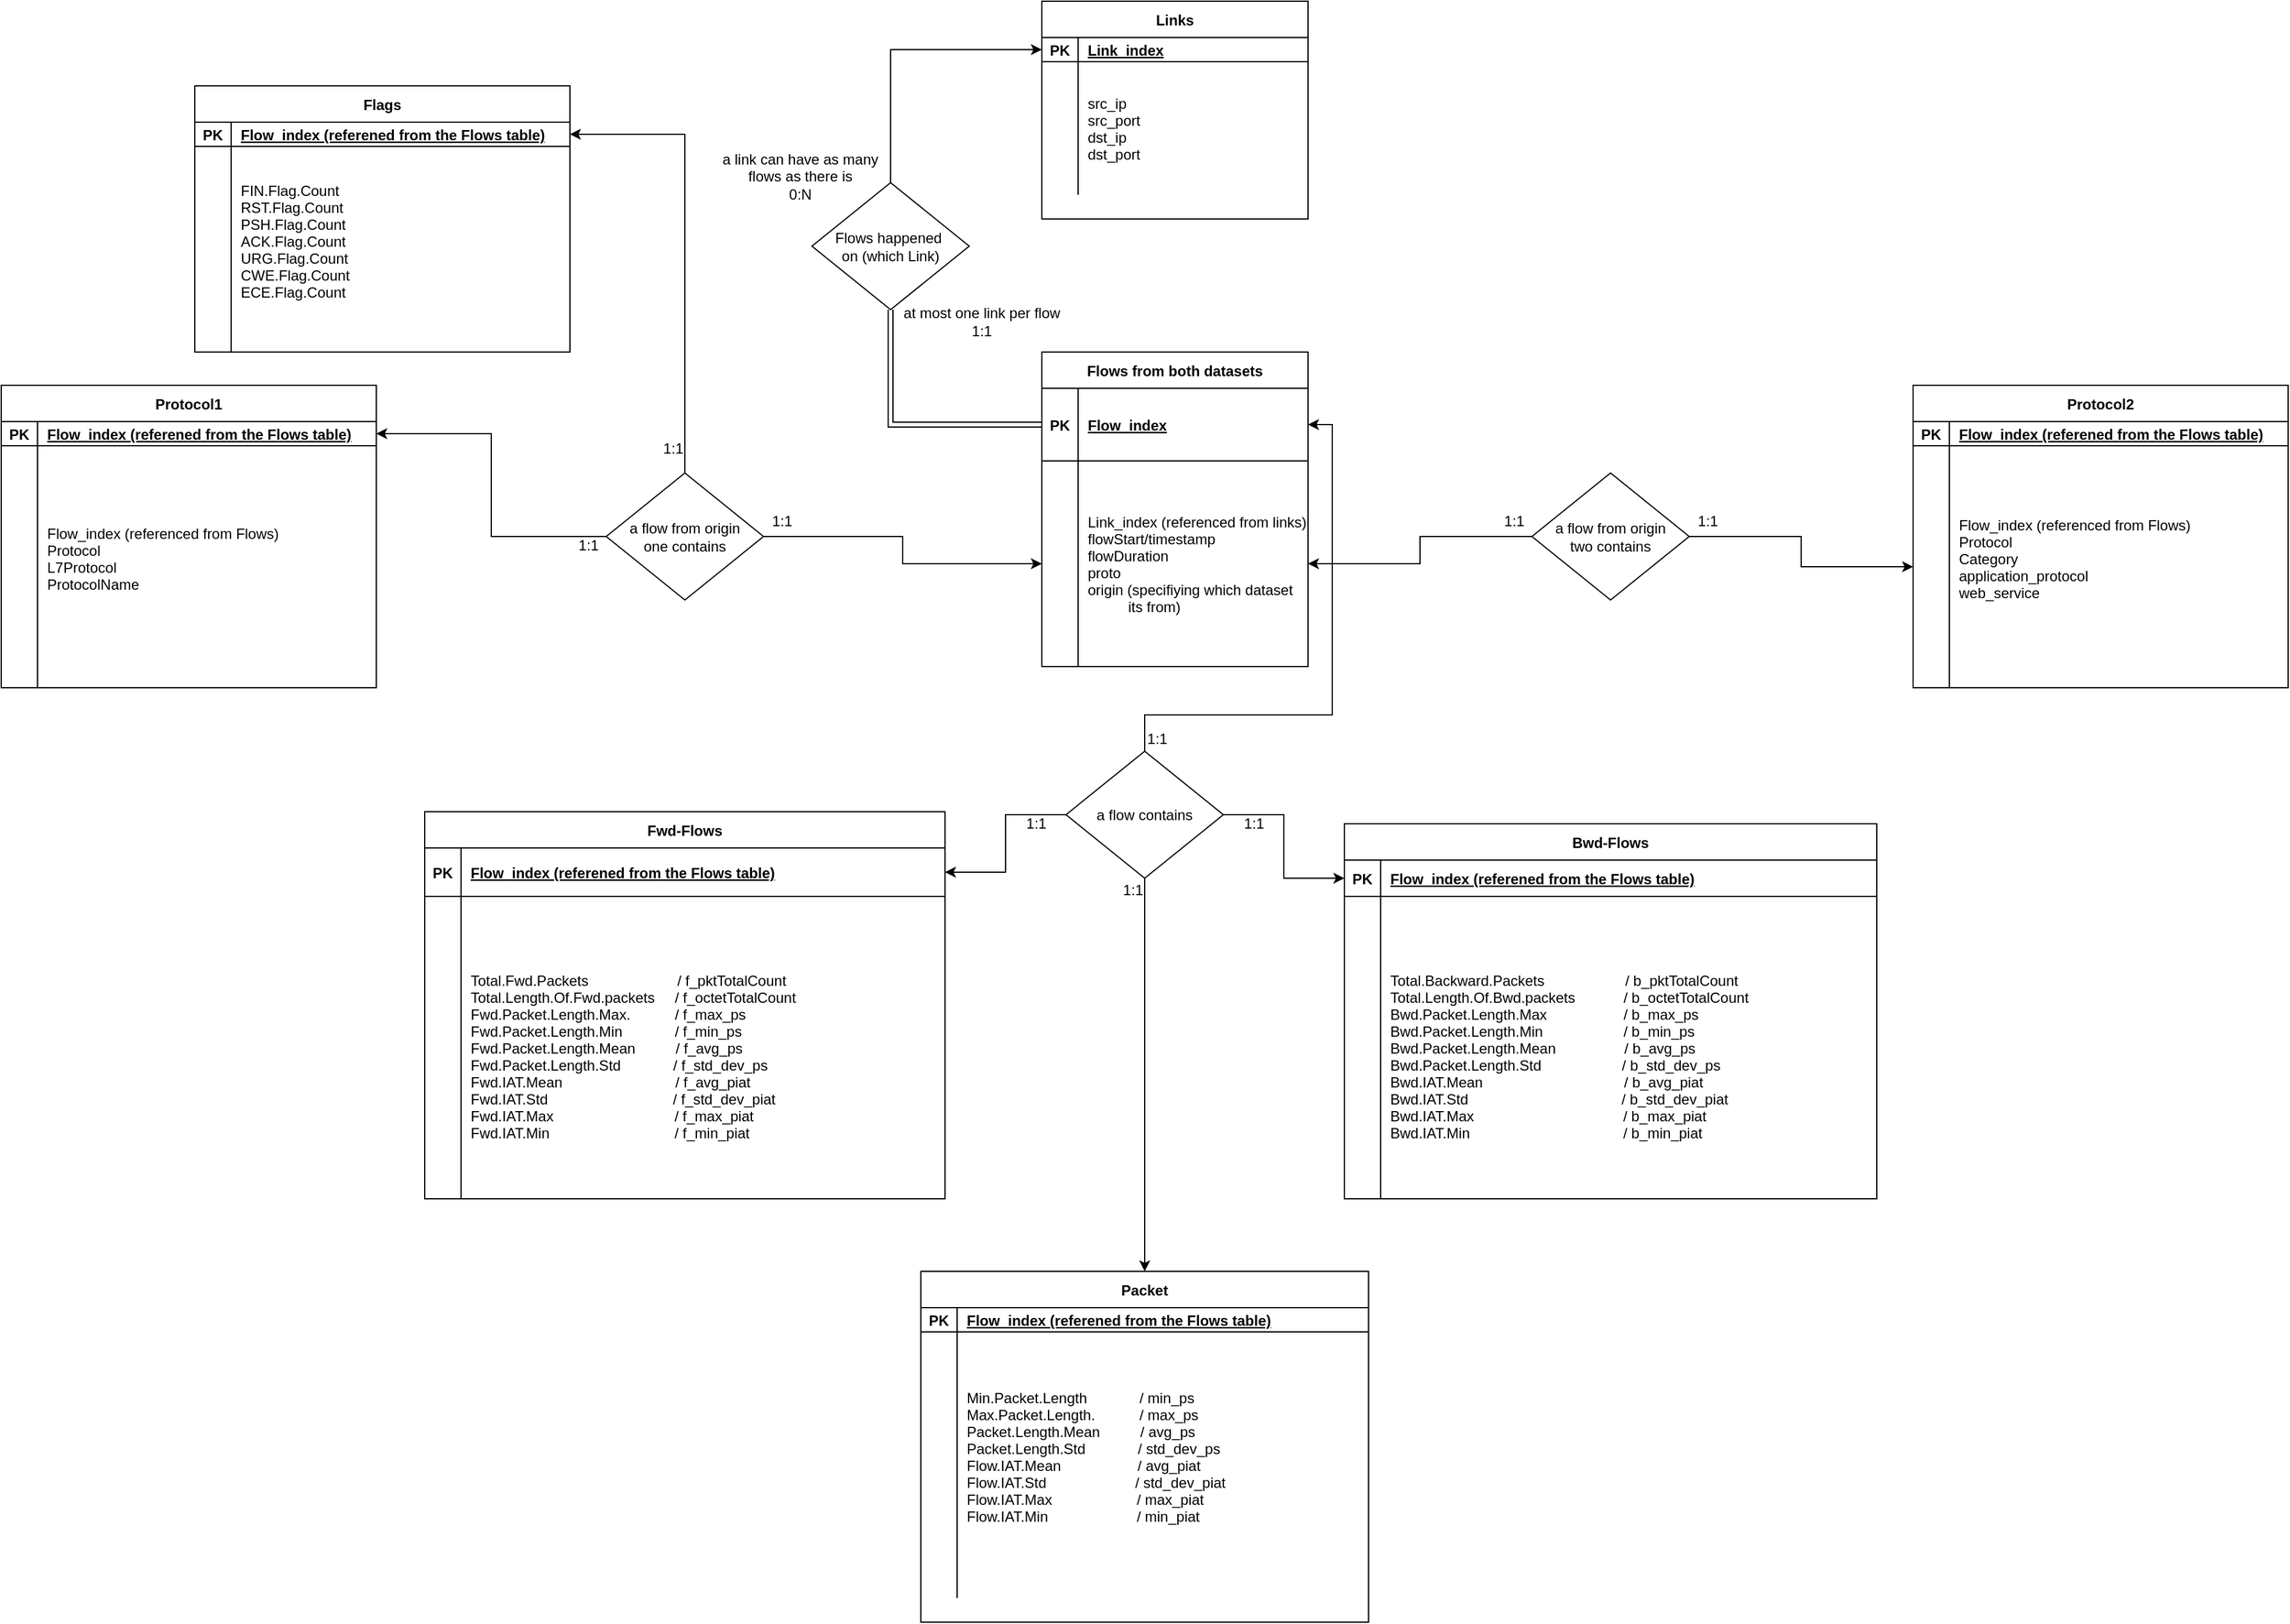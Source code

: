 <mxfile version="14.5.3" type="device"><diagram id="d-1oAgiO14P0vcxtEKpB" name="Page-1"><mxGraphModel dx="1351" dy="810" grid="1" gridSize="10" guides="1" tooltips="1" connect="1" arrows="1" fold="1" page="1" pageScale="1" pageWidth="850" pageHeight="1100" math="0" shadow="0"><root><mxCell id="0"/><mxCell id="1" parent="0"/><mxCell id="FyT3EflGj9QSfJylLlfe-1" value="Flags" style="shape=table;startSize=30;container=1;collapsible=1;childLayout=tableLayout;fixedRows=1;rowLines=0;fontStyle=1;align=center;resizeLast=1;" parent="1" vertex="1"><mxGeometry x="730" y="470" width="310" height="220" as="geometry"/></mxCell><mxCell id="FyT3EflGj9QSfJylLlfe-2" value="" style="shape=partialRectangle;collapsible=0;dropTarget=0;pointerEvents=0;fillColor=none;points=[[0,0.5],[1,0.5]];portConstraint=eastwest;top=0;left=0;right=0;bottom=1;" parent="FyT3EflGj9QSfJylLlfe-1" vertex="1"><mxGeometry y="30" width="310" height="20" as="geometry"/></mxCell><mxCell id="FyT3EflGj9QSfJylLlfe-3" value="PK" style="shape=partialRectangle;overflow=hidden;connectable=0;fillColor=none;top=0;left=0;bottom=0;right=0;fontStyle=1;" parent="FyT3EflGj9QSfJylLlfe-2" vertex="1"><mxGeometry width="30" height="20" as="geometry"/></mxCell><mxCell id="FyT3EflGj9QSfJylLlfe-4" value="Flow_index (referened from the Flows table)" style="shape=partialRectangle;overflow=hidden;connectable=0;fillColor=none;top=0;left=0;bottom=0;right=0;align=left;spacingLeft=6;fontStyle=5;" parent="FyT3EflGj9QSfJylLlfe-2" vertex="1"><mxGeometry x="30" width="280" height="20" as="geometry"/></mxCell><mxCell id="FyT3EflGj9QSfJylLlfe-5" value="" style="shape=partialRectangle;collapsible=0;dropTarget=0;pointerEvents=0;fillColor=none;points=[[0,0.5],[1,0.5]];portConstraint=eastwest;top=0;left=0;right=0;bottom=0;" parent="FyT3EflGj9QSfJylLlfe-1" vertex="1"><mxGeometry y="50" width="310" height="170" as="geometry"/></mxCell><mxCell id="FyT3EflGj9QSfJylLlfe-6" value="" style="shape=partialRectangle;overflow=hidden;connectable=0;fillColor=none;top=0;left=0;bottom=0;right=0;" parent="FyT3EflGj9QSfJylLlfe-5" vertex="1"><mxGeometry width="30" height="170" as="geometry"/></mxCell><mxCell id="FyT3EflGj9QSfJylLlfe-7" value="FIN.Flag.Count&#10;RST.Flag.Count&#10;PSH.Flag.Count&#10;ACK.Flag.Count&#10;URG.Flag.Count&#10;CWE.Flag.Count&#10;ECE.Flag.Count&#10;" style="shape=partialRectangle;overflow=hidden;connectable=0;fillColor=none;top=0;left=0;bottom=0;right=0;align=left;spacingLeft=6;" parent="FyT3EflGj9QSfJylLlfe-5" vertex="1"><mxGeometry x="30" width="280" height="170" as="geometry"/></mxCell><mxCell id="FyT3EflGj9QSfJylLlfe-15" value="Links" style="shape=table;startSize=30;container=1;collapsible=1;childLayout=tableLayout;fixedRows=1;rowLines=0;fontStyle=1;align=center;resizeLast=1;" parent="1" vertex="1"><mxGeometry x="1430" y="400" width="220" height="180" as="geometry"/></mxCell><mxCell id="FyT3EflGj9QSfJylLlfe-16" value="" style="shape=partialRectangle;collapsible=0;dropTarget=0;pointerEvents=0;fillColor=none;points=[[0,0.5],[1,0.5]];portConstraint=eastwest;top=0;left=0;right=0;bottom=1;" parent="FyT3EflGj9QSfJylLlfe-15" vertex="1"><mxGeometry y="30" width="220" height="20" as="geometry"/></mxCell><mxCell id="FyT3EflGj9QSfJylLlfe-17" value="PK" style="shape=partialRectangle;overflow=hidden;connectable=0;fillColor=none;top=0;left=0;bottom=0;right=0;fontStyle=1;" parent="FyT3EflGj9QSfJylLlfe-16" vertex="1"><mxGeometry width="30" height="20" as="geometry"/></mxCell><mxCell id="FyT3EflGj9QSfJylLlfe-18" value="Link_index" style="shape=partialRectangle;overflow=hidden;connectable=0;fillColor=none;top=0;left=0;bottom=0;right=0;align=left;spacingLeft=6;fontStyle=5;" parent="FyT3EflGj9QSfJylLlfe-16" vertex="1"><mxGeometry x="30" width="190" height="20" as="geometry"/></mxCell><mxCell id="FyT3EflGj9QSfJylLlfe-19" value="" style="shape=partialRectangle;collapsible=0;dropTarget=0;pointerEvents=0;fillColor=none;points=[[0,0.5],[1,0.5]];portConstraint=eastwest;top=0;left=0;right=0;bottom=0;" parent="FyT3EflGj9QSfJylLlfe-15" vertex="1"><mxGeometry y="50" width="220" height="110" as="geometry"/></mxCell><mxCell id="FyT3EflGj9QSfJylLlfe-20" value="" style="shape=partialRectangle;overflow=hidden;connectable=0;fillColor=none;top=0;left=0;bottom=0;right=0;" parent="FyT3EflGj9QSfJylLlfe-19" vertex="1"><mxGeometry width="30" height="110" as="geometry"/></mxCell><mxCell id="FyT3EflGj9QSfJylLlfe-21" value="&#10;src_ip&#10;src_port&#10;dst_ip&#10;dst_port&#10;" style="shape=partialRectangle;overflow=hidden;connectable=0;fillColor=none;top=0;left=0;bottom=0;right=0;align=left;spacingLeft=6;" parent="FyT3EflGj9QSfJylLlfe-19" vertex="1"><mxGeometry x="30" width="190" height="110" as="geometry"/></mxCell><mxCell id="FyT3EflGj9QSfJylLlfe-22" value="Flows from both datasets" style="shape=table;startSize=30;container=1;collapsible=1;childLayout=tableLayout;fixedRows=1;rowLines=0;fontStyle=1;align=center;resizeLast=1;" parent="1" vertex="1"><mxGeometry x="1430" y="690" width="220" height="260" as="geometry"/></mxCell><mxCell id="FyT3EflGj9QSfJylLlfe-23" value="" style="shape=partialRectangle;collapsible=0;dropTarget=0;pointerEvents=0;fillColor=none;points=[[0,0.5],[1,0.5]];portConstraint=eastwest;top=0;left=0;right=0;bottom=1;" parent="FyT3EflGj9QSfJylLlfe-22" vertex="1"><mxGeometry y="30" width="220" height="60" as="geometry"/></mxCell><mxCell id="FyT3EflGj9QSfJylLlfe-24" value="PK" style="shape=partialRectangle;overflow=hidden;connectable=0;fillColor=none;top=0;left=0;bottom=0;right=0;fontStyle=1;" parent="FyT3EflGj9QSfJylLlfe-23" vertex="1"><mxGeometry width="30" height="60" as="geometry"/></mxCell><mxCell id="FyT3EflGj9QSfJylLlfe-25" value="Flow_index" style="shape=partialRectangle;overflow=hidden;connectable=0;fillColor=none;top=0;left=0;bottom=0;right=0;align=left;spacingLeft=6;fontStyle=5;" parent="FyT3EflGj9QSfJylLlfe-23" vertex="1"><mxGeometry x="30" width="190" height="60" as="geometry"/></mxCell><mxCell id="FyT3EflGj9QSfJylLlfe-26" value="" style="shape=partialRectangle;collapsible=0;dropTarget=0;pointerEvents=0;fillColor=none;points=[[0,0.5],[1,0.5]];portConstraint=eastwest;top=0;left=0;right=0;bottom=0;" parent="FyT3EflGj9QSfJylLlfe-22" vertex="1"><mxGeometry y="90" width="220" height="170" as="geometry"/></mxCell><mxCell id="FyT3EflGj9QSfJylLlfe-27" value="" style="shape=partialRectangle;overflow=hidden;connectable=0;fillColor=none;top=0;left=0;bottom=0;right=0;" parent="FyT3EflGj9QSfJylLlfe-26" vertex="1"><mxGeometry width="30" height="170" as="geometry"/></mxCell><mxCell id="FyT3EflGj9QSfJylLlfe-28" value="Link_index (referenced from links)&#10;flowStart/timestamp&#10;flowDuration&#10;proto&#10;origin (specifiying which dataset &#10;          its from)" style="shape=partialRectangle;overflow=hidden;connectable=0;fillColor=none;top=0;left=0;bottom=0;right=0;align=left;spacingLeft=6;" parent="FyT3EflGj9QSfJylLlfe-26" vertex="1"><mxGeometry x="30" width="190" height="170" as="geometry"/></mxCell><mxCell id="FyT3EflGj9QSfJylLlfe-29" value="Fwd-Flows" style="shape=table;startSize=30;container=1;collapsible=1;childLayout=tableLayout;fixedRows=1;rowLines=0;fontStyle=1;align=center;resizeLast=1;" parent="1" vertex="1"><mxGeometry x="920" y="1070" width="430" height="320" as="geometry"/></mxCell><mxCell id="FyT3EflGj9QSfJylLlfe-30" value="" style="shape=partialRectangle;collapsible=0;dropTarget=0;pointerEvents=0;fillColor=none;points=[[0,0.5],[1,0.5]];portConstraint=eastwest;top=0;left=0;right=0;bottom=1;" parent="FyT3EflGj9QSfJylLlfe-29" vertex="1"><mxGeometry y="30" width="430" height="40" as="geometry"/></mxCell><mxCell id="FyT3EflGj9QSfJylLlfe-31" value="PK" style="shape=partialRectangle;overflow=hidden;connectable=0;fillColor=none;top=0;left=0;bottom=0;right=0;fontStyle=1;" parent="FyT3EflGj9QSfJylLlfe-30" vertex="1"><mxGeometry width="30" height="40" as="geometry"/></mxCell><mxCell id="FyT3EflGj9QSfJylLlfe-32" value="Flow_index (referened from the Flows table)" style="shape=partialRectangle;overflow=hidden;connectable=0;fillColor=none;top=0;left=0;bottom=0;right=0;align=left;spacingLeft=6;fontStyle=5;" parent="FyT3EflGj9QSfJylLlfe-30" vertex="1"><mxGeometry x="30" width="400" height="40" as="geometry"/></mxCell><mxCell id="FyT3EflGj9QSfJylLlfe-33" value="" style="shape=partialRectangle;collapsible=0;dropTarget=0;pointerEvents=0;fillColor=none;points=[[0,0.5],[1,0.5]];portConstraint=eastwest;top=0;left=0;right=0;bottom=0;" parent="FyT3EflGj9QSfJylLlfe-29" vertex="1"><mxGeometry y="70" width="430" height="250" as="geometry"/></mxCell><mxCell id="FyT3EflGj9QSfJylLlfe-34" value="" style="shape=partialRectangle;overflow=hidden;connectable=0;fillColor=none;top=0;left=0;bottom=0;right=0;" parent="FyT3EflGj9QSfJylLlfe-33" vertex="1"><mxGeometry width="30" height="250" as="geometry"/></mxCell><mxCell id="FyT3EflGj9QSfJylLlfe-35" value="&#10;&#10;&#10;&#10;Total.Fwd.Packets                      / f_pktTotalCount&#10;Total.Length.Of.Fwd.packets     / f_octetTotalCount &#10;Fwd.Packet.Length.Max.           / f_max_ps&#10;Fwd.Packet.Length.Min             / f_min_ps&#10;Fwd.Packet.Length.Mean          / f_avg_ps&#10;Fwd.Packet.Length.Std             / f_std_dev_ps                              &#10;Fwd.IAT.Mean                            / f_avg_piat&#10;Fwd.IAT.Std                               / f_std_dev_piat&#10;Fwd.IAT.Max                              / f_max_piat&#10;Fwd.IAT.Min                               / f_min_piat&#10;&#10;&#10;" style="shape=partialRectangle;overflow=hidden;connectable=0;fillColor=none;top=0;left=0;bottom=0;right=0;align=left;spacingLeft=6;strokeColor=#FF0000;" parent="FyT3EflGj9QSfJylLlfe-33" vertex="1"><mxGeometry x="30" width="400" height="250" as="geometry"/></mxCell><mxCell id="FyT3EflGj9QSfJylLlfe-36" value="Bwd-Flows" style="shape=table;startSize=30;container=1;collapsible=1;childLayout=tableLayout;fixedRows=1;rowLines=0;fontStyle=1;align=center;resizeLast=1;" parent="1" vertex="1"><mxGeometry x="1680" y="1080" width="440" height="310" as="geometry"/></mxCell><mxCell id="FyT3EflGj9QSfJylLlfe-37" value="" style="shape=partialRectangle;collapsible=0;dropTarget=0;pointerEvents=0;fillColor=none;points=[[0,0.5],[1,0.5]];portConstraint=eastwest;top=0;left=0;right=0;bottom=1;" parent="FyT3EflGj9QSfJylLlfe-36" vertex="1"><mxGeometry y="30" width="440" height="30" as="geometry"/></mxCell><mxCell id="FyT3EflGj9QSfJylLlfe-38" value="PK" style="shape=partialRectangle;overflow=hidden;connectable=0;fillColor=none;top=0;left=0;bottom=0;right=0;fontStyle=1;" parent="FyT3EflGj9QSfJylLlfe-37" vertex="1"><mxGeometry width="30" height="30" as="geometry"/></mxCell><mxCell id="FyT3EflGj9QSfJylLlfe-39" value="Flow_index (referened from the Flows table)" style="shape=partialRectangle;overflow=hidden;connectable=0;fillColor=none;top=0;left=0;bottom=0;right=0;align=left;spacingLeft=6;fontStyle=5;" parent="FyT3EflGj9QSfJylLlfe-37" vertex="1"><mxGeometry x="30" width="410" height="30" as="geometry"/></mxCell><mxCell id="FyT3EflGj9QSfJylLlfe-40" value="" style="shape=partialRectangle;collapsible=0;dropTarget=0;pointerEvents=0;fillColor=none;points=[[0,0.5],[1,0.5]];portConstraint=eastwest;top=0;left=0;right=0;bottom=0;" parent="FyT3EflGj9QSfJylLlfe-36" vertex="1"><mxGeometry y="60" width="440" height="250" as="geometry"/></mxCell><mxCell id="FyT3EflGj9QSfJylLlfe-41" value="" style="shape=partialRectangle;overflow=hidden;connectable=0;fillColor=none;top=0;left=0;bottom=0;right=0;" parent="FyT3EflGj9QSfJylLlfe-40" vertex="1"><mxGeometry width="30" height="250" as="geometry"/></mxCell><mxCell id="FyT3EflGj9QSfJylLlfe-42" value="&#10;&#10;&#10;&#10;Total.Backward.Packets                    / b_pktTotalCount&#10;Total.Length.Of.Bwd.packets            / b_octetTotalCount&#10;Bwd.Packet.Length.Max                   / b_max_ps&#10;Bwd.Packet.Length.Min                    / b_min_ps&#10;Bwd.Packet.Length.Mean                 / b_avg_ps&#10;Bwd.Packet.Length.Std                    / b_std_dev_ps                                    &#10;Bwd.IAT.Mean                                   / b_avg_piat&#10;Bwd.IAT.Std                                      / b_std_dev_piat&#10;Bwd.IAT.Max                                     / b_max_piat&#10;Bwd.IAT.Min                                      / b_min_piat&#10;&#10;&#10;" style="shape=partialRectangle;overflow=hidden;connectable=0;fillColor=none;top=0;left=0;bottom=0;right=0;align=left;spacingLeft=6;" parent="FyT3EflGj9QSfJylLlfe-40" vertex="1"><mxGeometry x="30" width="410" height="250" as="geometry"/></mxCell><mxCell id="FyT3EflGj9QSfJylLlfe-43" value="Packet" style="shape=table;startSize=30;container=1;collapsible=1;childLayout=tableLayout;fixedRows=1;rowLines=0;fontStyle=1;align=center;resizeLast=1;" parent="1" vertex="1"><mxGeometry x="1330" y="1450" width="370" height="290" as="geometry"/></mxCell><mxCell id="FyT3EflGj9QSfJylLlfe-44" value="" style="shape=partialRectangle;collapsible=0;dropTarget=0;pointerEvents=0;fillColor=none;points=[[0,0.5],[1,0.5]];portConstraint=eastwest;top=0;left=0;right=0;bottom=1;" parent="FyT3EflGj9QSfJylLlfe-43" vertex="1"><mxGeometry y="30" width="370" height="20" as="geometry"/></mxCell><mxCell id="FyT3EflGj9QSfJylLlfe-45" value="PK" style="shape=partialRectangle;overflow=hidden;connectable=0;fillColor=none;top=0;left=0;bottom=0;right=0;fontStyle=1;" parent="FyT3EflGj9QSfJylLlfe-44" vertex="1"><mxGeometry width="30" height="20" as="geometry"/></mxCell><mxCell id="FyT3EflGj9QSfJylLlfe-46" value="Flow_index (referened from the Flows table)" style="shape=partialRectangle;overflow=hidden;connectable=0;fillColor=none;top=0;left=0;bottom=0;right=0;align=left;spacingLeft=6;fontStyle=5;" parent="FyT3EflGj9QSfJylLlfe-44" vertex="1"><mxGeometry x="30" width="340" height="20" as="geometry"/></mxCell><mxCell id="FyT3EflGj9QSfJylLlfe-47" value="" style="shape=partialRectangle;collapsible=0;dropTarget=0;pointerEvents=0;fillColor=none;points=[[0,0.5],[1,0.5]];portConstraint=eastwest;top=0;left=0;right=0;bottom=0;" parent="FyT3EflGj9QSfJylLlfe-43" vertex="1"><mxGeometry y="50" width="370" height="220" as="geometry"/></mxCell><mxCell id="FyT3EflGj9QSfJylLlfe-48" value="" style="shape=partialRectangle;overflow=hidden;connectable=0;fillColor=none;top=0;left=0;bottom=0;right=0;" parent="FyT3EflGj9QSfJylLlfe-47" vertex="1"><mxGeometry width="30" height="220" as="geometry"/></mxCell><mxCell id="FyT3EflGj9QSfJylLlfe-49" value="&#10;&#10;Min.Packet.Length             / min_ps &#10;Max.Packet.Length.           / max_ps&#10;Packet.Length.Mean          / avg_ps&#10;Packet.Length.Std             / std_dev_ps&#10;Flow.IAT.Mean                   / avg_piat&#10;Flow.IAT.Std                      / std_dev_piat&#10;Flow.IAT.Max                     / max_piat &#10;Flow.IAT.Min                      / min_piat&#10;&#10;&#10;" style="shape=partialRectangle;overflow=hidden;connectable=0;fillColor=none;top=0;left=0;bottom=0;right=0;align=left;spacingLeft=6;" parent="FyT3EflGj9QSfJylLlfe-47" vertex="1"><mxGeometry x="30" width="340" height="220" as="geometry"/></mxCell><mxCell id="FyT3EflGj9QSfJylLlfe-50" style="edgeStyle=orthogonalEdgeStyle;rounded=0;orthogonalLoop=1;jettySize=auto;html=1;exitX=0.5;exitY=0;exitDx=0;exitDy=0;" parent="1" source="FyT3EflGj9QSfJylLlfe-52" target="FyT3EflGj9QSfJylLlfe-16" edge="1"><mxGeometry relative="1" as="geometry"/></mxCell><mxCell id="FyT3EflGj9QSfJylLlfe-51" style="edgeStyle=orthogonalEdgeStyle;shape=link;rounded=0;orthogonalLoop=1;jettySize=auto;html=1;exitX=0.5;exitY=1;exitDx=0;exitDy=0;entryX=0;entryY=0.5;entryDx=0;entryDy=0;" parent="1" source="FyT3EflGj9QSfJylLlfe-52" target="FyT3EflGj9QSfJylLlfe-23" edge="1"><mxGeometry relative="1" as="geometry"/></mxCell><mxCell id="FyT3EflGj9QSfJylLlfe-52" value="Flows happened&amp;nbsp;&lt;br&gt;on (which Link)" style="rhombus;whiteSpace=wrap;html=1;" parent="1" vertex="1"><mxGeometry x="1240" y="550" width="130" height="105" as="geometry"/></mxCell><mxCell id="FyT3EflGj9QSfJylLlfe-53" value="at most one link per flow&lt;br&gt;1:1" style="text;html=1;align=center;verticalAlign=middle;resizable=0;points=[];autosize=1;" parent="1" vertex="1"><mxGeometry x="1310" y="650" width="140" height="30" as="geometry"/></mxCell><mxCell id="FyT3EflGj9QSfJylLlfe-54" value="a link can have as many &lt;br&gt;flows as there is&lt;br&gt;0:N" style="text;html=1;align=center;verticalAlign=middle;resizable=0;points=[];autosize=1;" parent="1" vertex="1"><mxGeometry x="1160" y="520" width="140" height="50" as="geometry"/></mxCell><mxCell id="FyT3EflGj9QSfJylLlfe-55" style="edgeStyle=orthogonalEdgeStyle;rounded=0;orthogonalLoop=1;jettySize=auto;html=1;exitX=0;exitY=0.5;exitDx=0;exitDy=0;entryX=1;entryY=0.5;entryDx=0;entryDy=0;" parent="1" source="FyT3EflGj9QSfJylLlfe-61" target="FyT3EflGj9QSfJylLlfe-30" edge="1"><mxGeometry relative="1" as="geometry"/></mxCell><mxCell id="FyT3EflGj9QSfJylLlfe-56" style="edgeStyle=orthogonalEdgeStyle;rounded=0;orthogonalLoop=1;jettySize=auto;html=1;exitX=1;exitY=0.5;exitDx=0;exitDy=0;entryX=0;entryY=0.5;entryDx=0;entryDy=0;" parent="1" source="FyT3EflGj9QSfJylLlfe-61" target="FyT3EflGj9QSfJylLlfe-37" edge="1"><mxGeometry relative="1" as="geometry"/></mxCell><mxCell id="FyT3EflGj9QSfJylLlfe-57" style="edgeStyle=orthogonalEdgeStyle;rounded=0;orthogonalLoop=1;jettySize=auto;html=1;exitX=0.5;exitY=0;exitDx=0;exitDy=0;entryX=1;entryY=0.5;entryDx=0;entryDy=0;" parent="1" source="FyT3EflGj9QSfJylLlfe-61" target="FyT3EflGj9QSfJylLlfe-23" edge="1"><mxGeometry relative="1" as="geometry"><Array as="points"><mxPoint x="1515" y="990"/><mxPoint x="1670" y="990"/><mxPoint x="1670" y="750"/></Array></mxGeometry></mxCell><mxCell id="FyT3EflGj9QSfJylLlfe-58" style="edgeStyle=orthogonalEdgeStyle;rounded=0;orthogonalLoop=1;jettySize=auto;html=1;exitX=0.5;exitY=1;exitDx=0;exitDy=0;entryX=0.5;entryY=0;entryDx=0;entryDy=0;" parent="1" source="FyT3EflGj9QSfJylLlfe-61" target="FyT3EflGj9QSfJylLlfe-43" edge="1"><mxGeometry relative="1" as="geometry"/></mxCell><mxCell id="FyT3EflGj9QSfJylLlfe-61" value="a flow contains" style="rhombus;whiteSpace=wrap;html=1;" parent="1" vertex="1"><mxGeometry x="1450" y="1020" width="130" height="105" as="geometry"/></mxCell><mxCell id="FyT3EflGj9QSfJylLlfe-62" value="1:1" style="text;html=1;align=center;verticalAlign=middle;resizable=0;points=[];autosize=1;" parent="1" vertex="1"><mxGeometry x="1510" y="1000" width="30" height="20" as="geometry"/></mxCell><mxCell id="FyT3EflGj9QSfJylLlfe-63" value="1:1" style="text;html=1;align=center;verticalAlign=middle;resizable=0;points=[];autosize=1;" parent="1" vertex="1"><mxGeometry x="1590" y="1070" width="30" height="20" as="geometry"/></mxCell><mxCell id="FyT3EflGj9QSfJylLlfe-64" value="1:1" style="text;html=1;align=center;verticalAlign=middle;resizable=0;points=[];autosize=1;" parent="1" vertex="1"><mxGeometry x="1410" y="1070" width="30" height="20" as="geometry"/></mxCell><mxCell id="FyT3EflGj9QSfJylLlfe-65" value="1:1" style="text;html=1;align=center;verticalAlign=middle;resizable=0;points=[];autosize=1;" parent="1" vertex="1"><mxGeometry x="1490" y="1125" width="30" height="20" as="geometry"/></mxCell><mxCell id="FyT3EflGj9QSfJylLlfe-66" value="1:1" style="text;html=1;align=center;verticalAlign=middle;resizable=0;points=[];autosize=1;" parent="1" vertex="1"><mxGeometry x="1040" y="840" width="30" height="20" as="geometry"/></mxCell><mxCell id="FyT3EflGj9QSfJylLlfe-68" value="Protocol1" style="shape=table;startSize=30;container=1;collapsible=1;childLayout=tableLayout;fixedRows=1;rowLines=0;fontStyle=1;align=center;resizeLast=1;" parent="1" vertex="1"><mxGeometry x="570" y="717.5" width="310" height="250" as="geometry"/></mxCell><mxCell id="FyT3EflGj9QSfJylLlfe-69" value="" style="shape=partialRectangle;collapsible=0;dropTarget=0;pointerEvents=0;fillColor=none;points=[[0,0.5],[1,0.5]];portConstraint=eastwest;top=0;left=0;right=0;bottom=1;" parent="FyT3EflGj9QSfJylLlfe-68" vertex="1"><mxGeometry y="30" width="310" height="20" as="geometry"/></mxCell><mxCell id="FyT3EflGj9QSfJylLlfe-70" value="PK" style="shape=partialRectangle;overflow=hidden;connectable=0;fillColor=none;top=0;left=0;bottom=0;right=0;fontStyle=1;" parent="FyT3EflGj9QSfJylLlfe-69" vertex="1"><mxGeometry width="30" height="20" as="geometry"/></mxCell><mxCell id="FyT3EflGj9QSfJylLlfe-71" value="Flow_index (referened from the Flows table)" style="shape=partialRectangle;overflow=hidden;connectable=0;fillColor=none;top=0;left=0;bottom=0;right=0;align=left;spacingLeft=6;fontStyle=5;" parent="FyT3EflGj9QSfJylLlfe-69" vertex="1"><mxGeometry x="30" width="280" height="20" as="geometry"/></mxCell><mxCell id="FyT3EflGj9QSfJylLlfe-72" value="" style="shape=partialRectangle;collapsible=0;dropTarget=0;pointerEvents=0;fillColor=none;points=[[0,0.5],[1,0.5]];portConstraint=eastwest;top=0;left=0;right=0;bottom=0;" parent="FyT3EflGj9QSfJylLlfe-68" vertex="1"><mxGeometry y="50" width="310" height="200" as="geometry"/></mxCell><mxCell id="FyT3EflGj9QSfJylLlfe-73" value="" style="shape=partialRectangle;overflow=hidden;connectable=0;fillColor=none;top=0;left=0;bottom=0;right=0;" parent="FyT3EflGj9QSfJylLlfe-72" vertex="1"><mxGeometry width="30" height="200" as="geometry"/></mxCell><mxCell id="FyT3EflGj9QSfJylLlfe-74" value="Flow_index (referenced from Flows)&#10;Protocol&#10;L7Protocol&#10;ProtocolName&#10;" style="shape=partialRectangle;overflow=hidden;connectable=0;fillColor=none;top=0;left=0;bottom=0;right=0;align=left;spacingLeft=6;" parent="FyT3EflGj9QSfJylLlfe-72" vertex="1"><mxGeometry x="30" width="280" height="200" as="geometry"/></mxCell><mxCell id="FyT3EflGj9QSfJylLlfe-75" value="Protocol2" style="shape=table;startSize=30;container=1;collapsible=1;childLayout=tableLayout;fixedRows=1;rowLines=0;fontStyle=1;align=center;resizeLast=1;" parent="1" vertex="1"><mxGeometry x="2150" y="717.5" width="310" height="250" as="geometry"/></mxCell><mxCell id="FyT3EflGj9QSfJylLlfe-76" value="" style="shape=partialRectangle;collapsible=0;dropTarget=0;pointerEvents=0;fillColor=none;points=[[0,0.5],[1,0.5]];portConstraint=eastwest;top=0;left=0;right=0;bottom=1;" parent="FyT3EflGj9QSfJylLlfe-75" vertex="1"><mxGeometry y="30" width="310" height="20" as="geometry"/></mxCell><mxCell id="FyT3EflGj9QSfJylLlfe-77" value="PK" style="shape=partialRectangle;overflow=hidden;connectable=0;fillColor=none;top=0;left=0;bottom=0;right=0;fontStyle=1;" parent="FyT3EflGj9QSfJylLlfe-76" vertex="1"><mxGeometry width="30" height="20" as="geometry"/></mxCell><mxCell id="FyT3EflGj9QSfJylLlfe-78" value="Flow_index (referened from the Flows table)" style="shape=partialRectangle;overflow=hidden;connectable=0;fillColor=none;top=0;left=0;bottom=0;right=0;align=left;spacingLeft=6;fontStyle=5;" parent="FyT3EflGj9QSfJylLlfe-76" vertex="1"><mxGeometry x="30" width="280" height="20" as="geometry"/></mxCell><mxCell id="FyT3EflGj9QSfJylLlfe-79" value="" style="shape=partialRectangle;collapsible=0;dropTarget=0;pointerEvents=0;fillColor=none;points=[[0,0.5],[1,0.5]];portConstraint=eastwest;top=0;left=0;right=0;bottom=0;" parent="FyT3EflGj9QSfJylLlfe-75" vertex="1"><mxGeometry y="50" width="310" height="200" as="geometry"/></mxCell><mxCell id="FyT3EflGj9QSfJylLlfe-80" value="" style="shape=partialRectangle;overflow=hidden;connectable=0;fillColor=none;top=0;left=0;bottom=0;right=0;" parent="FyT3EflGj9QSfJylLlfe-79" vertex="1"><mxGeometry width="30" height="200" as="geometry"/></mxCell><mxCell id="FyT3EflGj9QSfJylLlfe-81" value="Flow_index (referenced from Flows)&#10;Protocol&#10;Category&#10;application_protocol&#10;web_service&#10;" style="shape=partialRectangle;overflow=hidden;connectable=0;fillColor=none;top=0;left=0;bottom=0;right=0;align=left;spacingLeft=6;" parent="FyT3EflGj9QSfJylLlfe-79" vertex="1"><mxGeometry x="30" width="280" height="200" as="geometry"/></mxCell><mxCell id="fwJHrb2L2FjjbQJneMAP-10" style="edgeStyle=orthogonalEdgeStyle;rounded=0;orthogonalLoop=1;jettySize=auto;html=1;entryX=1;entryY=0.5;entryDx=0;entryDy=0;" edge="1" parent="1" source="fwJHrb2L2FjjbQJneMAP-8" target="FyT3EflGj9QSfJylLlfe-2"><mxGeometry relative="1" as="geometry"/></mxCell><mxCell id="fwJHrb2L2FjjbQJneMAP-11" style="edgeStyle=orthogonalEdgeStyle;rounded=0;orthogonalLoop=1;jettySize=auto;html=1;exitX=0;exitY=0.5;exitDx=0;exitDy=0;entryX=1;entryY=0.5;entryDx=0;entryDy=0;" edge="1" parent="1" source="fwJHrb2L2FjjbQJneMAP-8" target="FyT3EflGj9QSfJylLlfe-69"><mxGeometry relative="1" as="geometry"/></mxCell><mxCell id="fwJHrb2L2FjjbQJneMAP-13" style="edgeStyle=orthogonalEdgeStyle;rounded=0;orthogonalLoop=1;jettySize=auto;html=1;exitX=1;exitY=0.5;exitDx=0;exitDy=0;entryX=0;entryY=0.5;entryDx=0;entryDy=0;" edge="1" parent="1" source="fwJHrb2L2FjjbQJneMAP-8" target="FyT3EflGj9QSfJylLlfe-26"><mxGeometry relative="1" as="geometry"/></mxCell><mxCell id="fwJHrb2L2FjjbQJneMAP-8" value="a flow from origin&lt;br&gt;one contains" style="rhombus;whiteSpace=wrap;html=1;" vertex="1" parent="1"><mxGeometry x="1070" y="790" width="130" height="105" as="geometry"/></mxCell><mxCell id="fwJHrb2L2FjjbQJneMAP-17" style="edgeStyle=orthogonalEdgeStyle;rounded=0;orthogonalLoop=1;jettySize=auto;html=1;entryX=1;entryY=0.5;entryDx=0;entryDy=0;" edge="1" parent="1" source="fwJHrb2L2FjjbQJneMAP-9" target="FyT3EflGj9QSfJylLlfe-26"><mxGeometry relative="1" as="geometry"/></mxCell><mxCell id="fwJHrb2L2FjjbQJneMAP-19" style="edgeStyle=orthogonalEdgeStyle;rounded=0;orthogonalLoop=1;jettySize=auto;html=1;exitX=1;exitY=0.5;exitDx=0;exitDy=0;" edge="1" parent="1" source="fwJHrb2L2FjjbQJneMAP-9" target="FyT3EflGj9QSfJylLlfe-79"><mxGeometry relative="1" as="geometry"/></mxCell><mxCell id="fwJHrb2L2FjjbQJneMAP-9" value="a flow from origin&lt;br&gt;two contains" style="rhombus;whiteSpace=wrap;html=1;" vertex="1" parent="1"><mxGeometry x="1835" y="790" width="130" height="105" as="geometry"/></mxCell><mxCell id="fwJHrb2L2FjjbQJneMAP-12" value="1:1" style="text;html=1;align=center;verticalAlign=middle;resizable=0;points=[];autosize=1;" vertex="1" parent="1"><mxGeometry x="1110" y="760" width="30" height="20" as="geometry"/></mxCell><mxCell id="fwJHrb2L2FjjbQJneMAP-14" value="1:1" style="text;html=1;align=center;verticalAlign=middle;resizable=0;points=[];autosize=1;" vertex="1" parent="1"><mxGeometry x="1200" y="820" width="30" height="20" as="geometry"/></mxCell><mxCell id="fwJHrb2L2FjjbQJneMAP-18" value="1:1" style="text;html=1;align=center;verticalAlign=middle;resizable=0;points=[];autosize=1;" vertex="1" parent="1"><mxGeometry x="1805" y="820" width="30" height="20" as="geometry"/></mxCell><mxCell id="fwJHrb2L2FjjbQJneMAP-20" value="1:1" style="text;html=1;align=center;verticalAlign=middle;resizable=0;points=[];autosize=1;" vertex="1" parent="1"><mxGeometry x="1965" y="820" width="30" height="20" as="geometry"/></mxCell></root></mxGraphModel></diagram></mxfile>